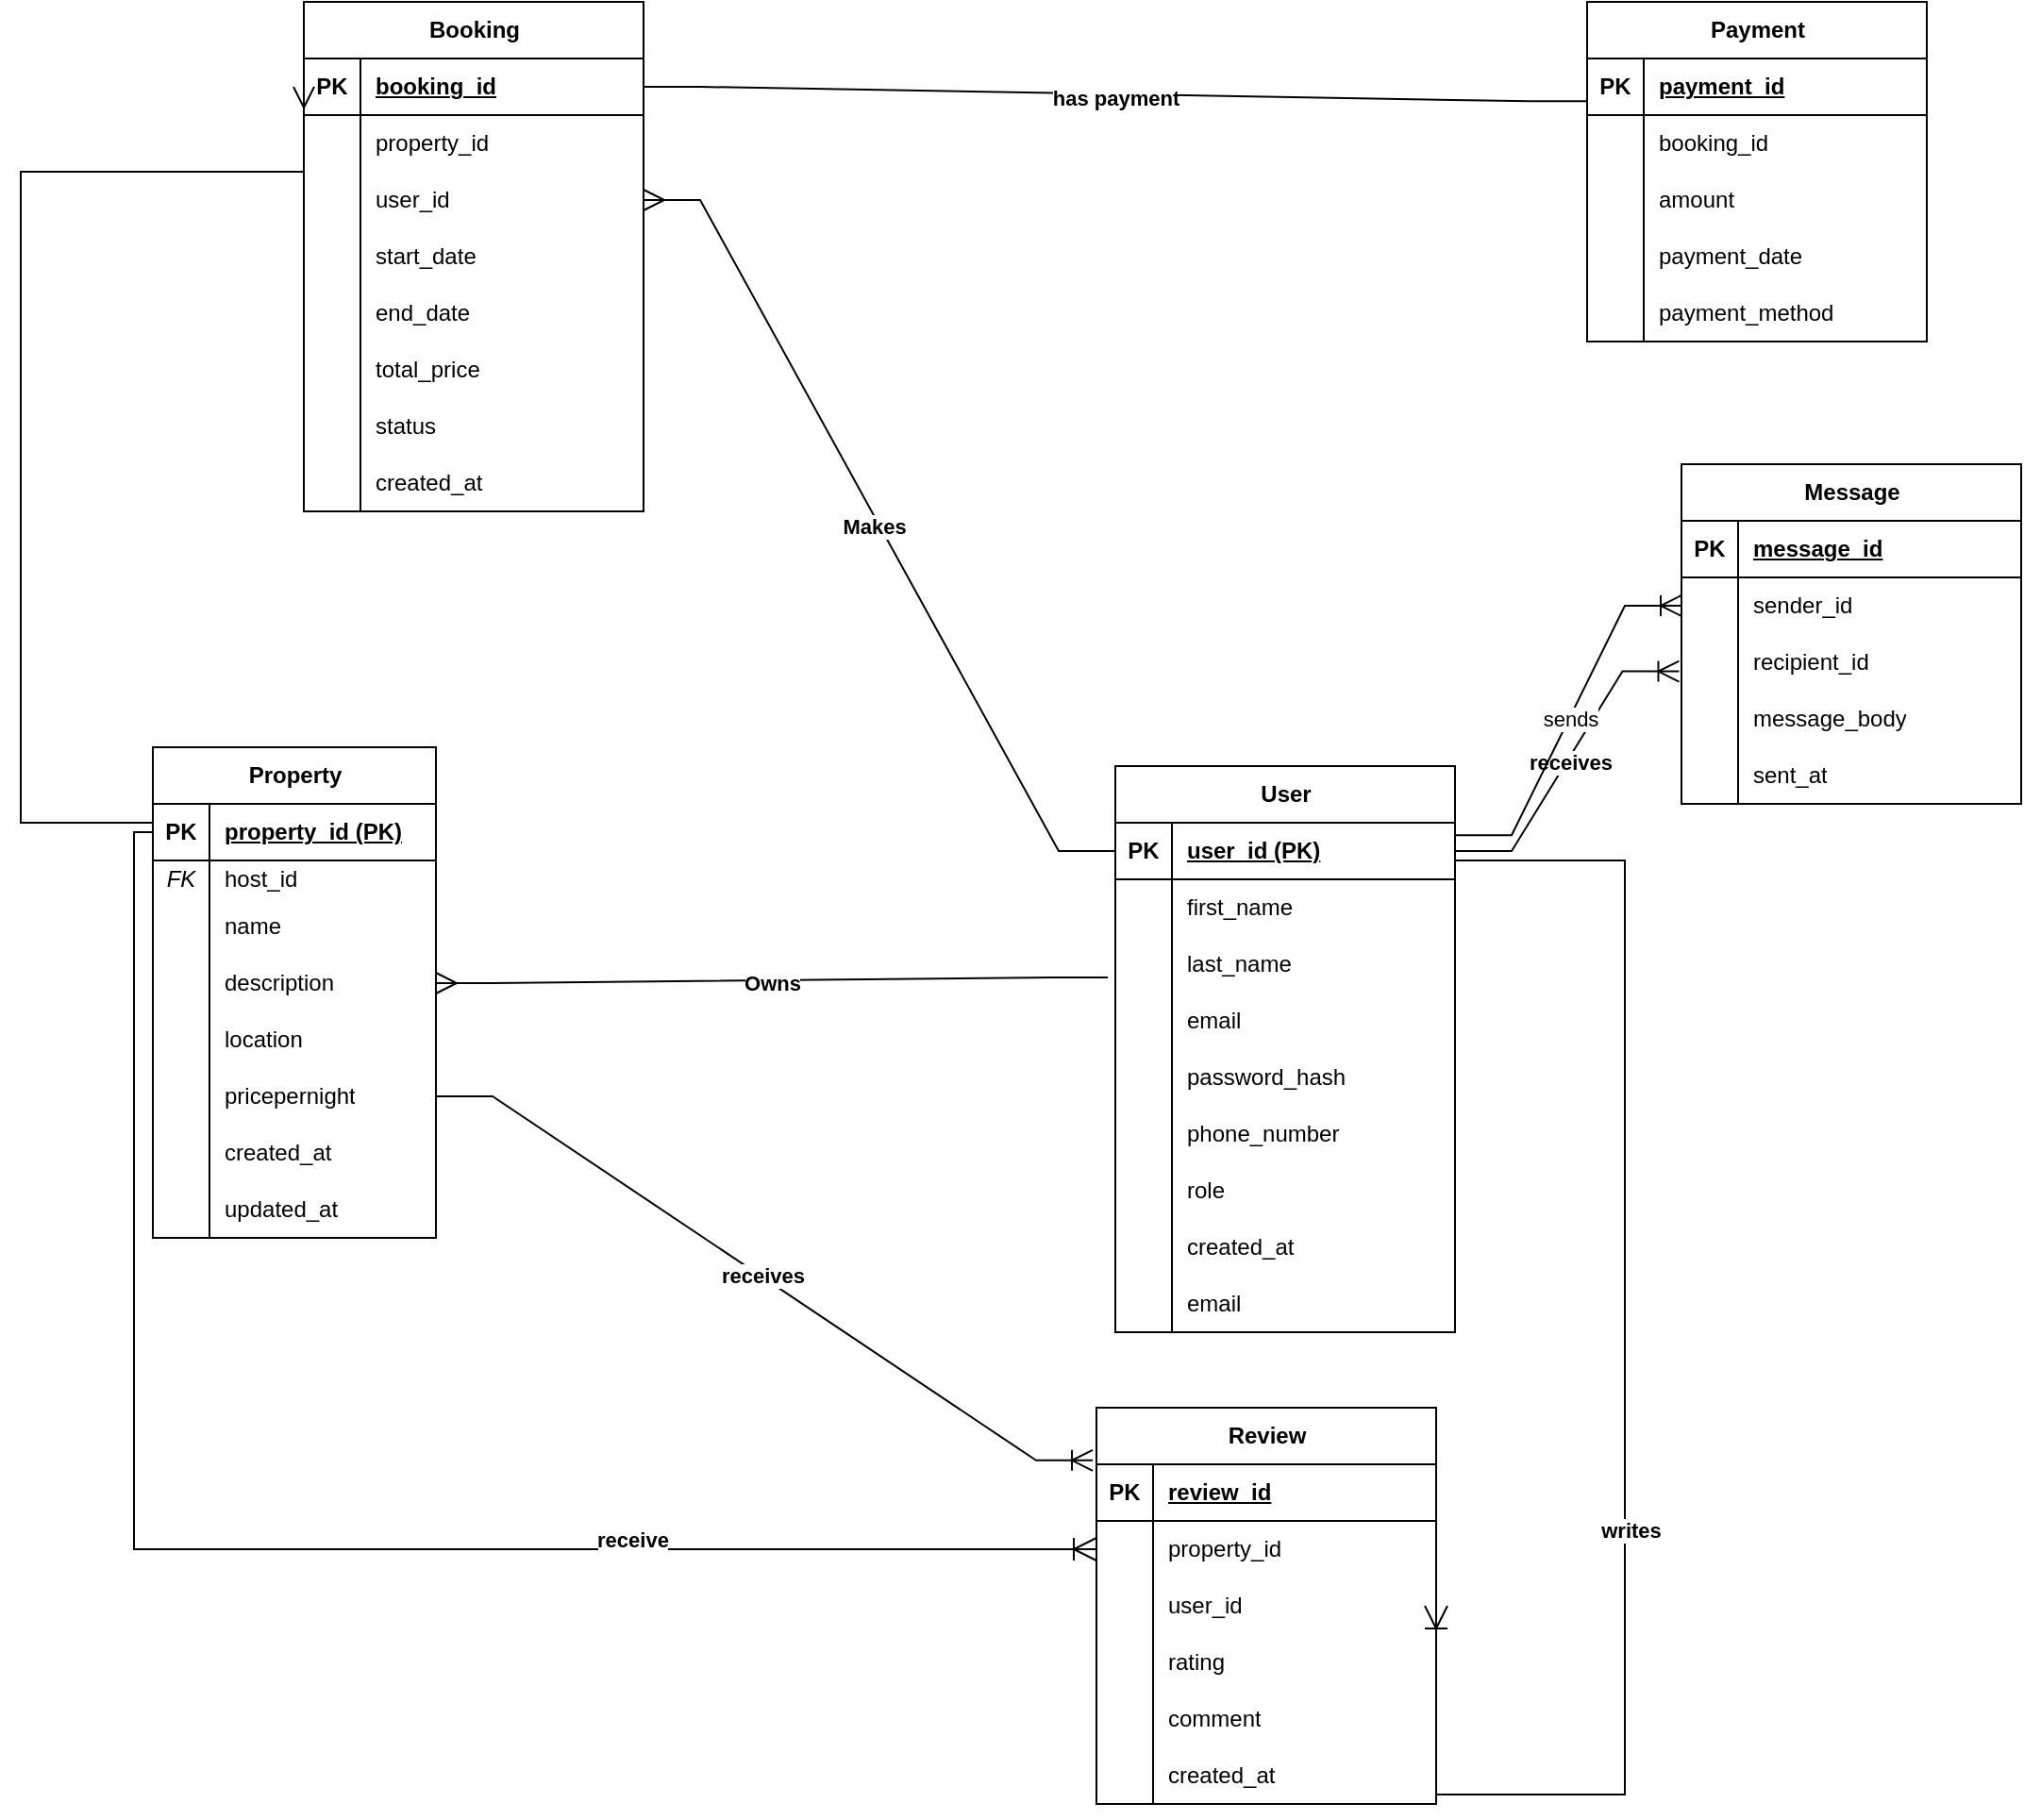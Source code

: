 <mxfile version="28.1.1">
  <diagram id="R2lEEEUBdFMjLlhIrx00" name="Page-1">
    <mxGraphModel dx="2557" dy="2007" grid="1" gridSize="10" guides="1" tooltips="1" connect="1" arrows="1" fold="1" page="1" pageScale="1" pageWidth="850" pageHeight="1100" math="0" shadow="0" extFonts="Permanent Marker^https://fonts.googleapis.com/css?family=Permanent+Marker">
      <root>
        <mxCell id="0" />
        <mxCell id="1" parent="0" />
        <mxCell id="x0rAGno1_pEPIv1EuUkk-1" value="User" style="shape=table;startSize=30;container=1;collapsible=1;childLayout=tableLayout;fixedRows=1;rowLines=0;fontStyle=1;align=center;resizeLast=1;html=1;" vertex="1" parent="1">
          <mxGeometry x="380" y="80" width="180" height="300" as="geometry" />
        </mxCell>
        <mxCell id="x0rAGno1_pEPIv1EuUkk-2" value="" style="shape=tableRow;horizontal=0;startSize=0;swimlaneHead=0;swimlaneBody=0;fillColor=none;collapsible=0;dropTarget=0;points=[[0,0.5],[1,0.5]];portConstraint=eastwest;top=0;left=0;right=0;bottom=1;" vertex="1" parent="x0rAGno1_pEPIv1EuUkk-1">
          <mxGeometry y="30" width="180" height="30" as="geometry" />
        </mxCell>
        <mxCell id="x0rAGno1_pEPIv1EuUkk-3" value="PK" style="shape=partialRectangle;connectable=0;fillColor=none;top=0;left=0;bottom=0;right=0;fontStyle=1;overflow=hidden;whiteSpace=wrap;html=1;" vertex="1" parent="x0rAGno1_pEPIv1EuUkk-2">
          <mxGeometry width="30" height="30" as="geometry">
            <mxRectangle width="30" height="30" as="alternateBounds" />
          </mxGeometry>
        </mxCell>
        <mxCell id="x0rAGno1_pEPIv1EuUkk-4" value="user_id (PK)" style="shape=partialRectangle;connectable=0;fillColor=none;top=0;left=0;bottom=0;right=0;align=left;spacingLeft=6;fontStyle=5;overflow=hidden;whiteSpace=wrap;html=1;" vertex="1" parent="x0rAGno1_pEPIv1EuUkk-2">
          <mxGeometry x="30" width="150" height="30" as="geometry">
            <mxRectangle width="150" height="30" as="alternateBounds" />
          </mxGeometry>
        </mxCell>
        <mxCell id="x0rAGno1_pEPIv1EuUkk-5" value="" style="shape=tableRow;horizontal=0;startSize=0;swimlaneHead=0;swimlaneBody=0;fillColor=none;collapsible=0;dropTarget=0;points=[[0,0.5],[1,0.5]];portConstraint=eastwest;top=0;left=0;right=0;bottom=0;" vertex="1" parent="x0rAGno1_pEPIv1EuUkk-1">
          <mxGeometry y="60" width="180" height="30" as="geometry" />
        </mxCell>
        <mxCell id="x0rAGno1_pEPIv1EuUkk-6" value="" style="shape=partialRectangle;connectable=0;fillColor=none;top=0;left=0;bottom=0;right=0;editable=1;overflow=hidden;whiteSpace=wrap;html=1;" vertex="1" parent="x0rAGno1_pEPIv1EuUkk-5">
          <mxGeometry width="30" height="30" as="geometry">
            <mxRectangle width="30" height="30" as="alternateBounds" />
          </mxGeometry>
        </mxCell>
        <mxCell id="x0rAGno1_pEPIv1EuUkk-7" value="first_name" style="shape=partialRectangle;connectable=0;fillColor=none;top=0;left=0;bottom=0;right=0;align=left;spacingLeft=6;overflow=hidden;whiteSpace=wrap;html=1;" vertex="1" parent="x0rAGno1_pEPIv1EuUkk-5">
          <mxGeometry x="30" width="150" height="30" as="geometry">
            <mxRectangle width="150" height="30" as="alternateBounds" />
          </mxGeometry>
        </mxCell>
        <mxCell id="x0rAGno1_pEPIv1EuUkk-8" value="" style="shape=tableRow;horizontal=0;startSize=0;swimlaneHead=0;swimlaneBody=0;fillColor=none;collapsible=0;dropTarget=0;points=[[0,0.5],[1,0.5]];portConstraint=eastwest;top=0;left=0;right=0;bottom=0;" vertex="1" parent="x0rAGno1_pEPIv1EuUkk-1">
          <mxGeometry y="90" width="180" height="30" as="geometry" />
        </mxCell>
        <mxCell id="x0rAGno1_pEPIv1EuUkk-9" value="" style="shape=partialRectangle;connectable=0;fillColor=none;top=0;left=0;bottom=0;right=0;editable=1;overflow=hidden;whiteSpace=wrap;html=1;" vertex="1" parent="x0rAGno1_pEPIv1EuUkk-8">
          <mxGeometry width="30" height="30" as="geometry">
            <mxRectangle width="30" height="30" as="alternateBounds" />
          </mxGeometry>
        </mxCell>
        <mxCell id="x0rAGno1_pEPIv1EuUkk-10" value="last_name" style="shape=partialRectangle;connectable=0;fillColor=none;top=0;left=0;bottom=0;right=0;align=left;spacingLeft=6;overflow=hidden;whiteSpace=wrap;html=1;" vertex="1" parent="x0rAGno1_pEPIv1EuUkk-8">
          <mxGeometry x="30" width="150" height="30" as="geometry">
            <mxRectangle width="150" height="30" as="alternateBounds" />
          </mxGeometry>
        </mxCell>
        <mxCell id="x0rAGno1_pEPIv1EuUkk-11" value="" style="shape=tableRow;horizontal=0;startSize=0;swimlaneHead=0;swimlaneBody=0;fillColor=none;collapsible=0;dropTarget=0;points=[[0,0.5],[1,0.5]];portConstraint=eastwest;top=0;left=0;right=0;bottom=0;" vertex="1" parent="x0rAGno1_pEPIv1EuUkk-1">
          <mxGeometry y="120" width="180" height="30" as="geometry" />
        </mxCell>
        <mxCell id="x0rAGno1_pEPIv1EuUkk-12" value="" style="shape=partialRectangle;connectable=0;fillColor=none;top=0;left=0;bottom=0;right=0;editable=1;overflow=hidden;whiteSpace=wrap;html=1;" vertex="1" parent="x0rAGno1_pEPIv1EuUkk-11">
          <mxGeometry width="30" height="30" as="geometry">
            <mxRectangle width="30" height="30" as="alternateBounds" />
          </mxGeometry>
        </mxCell>
        <mxCell id="x0rAGno1_pEPIv1EuUkk-13" value="email" style="shape=partialRectangle;connectable=0;fillColor=none;top=0;left=0;bottom=0;right=0;align=left;spacingLeft=6;overflow=hidden;whiteSpace=wrap;html=1;" vertex="1" parent="x0rAGno1_pEPIv1EuUkk-11">
          <mxGeometry x="30" width="150" height="30" as="geometry">
            <mxRectangle width="150" height="30" as="alternateBounds" />
          </mxGeometry>
        </mxCell>
        <mxCell id="x0rAGno1_pEPIv1EuUkk-14" value="" style="shape=tableRow;horizontal=0;startSize=0;swimlaneHead=0;swimlaneBody=0;fillColor=none;collapsible=0;dropTarget=0;points=[[0,0.5],[1,0.5]];portConstraint=eastwest;top=0;left=0;right=0;bottom=0;" vertex="1" parent="x0rAGno1_pEPIv1EuUkk-1">
          <mxGeometry y="150" width="180" height="30" as="geometry" />
        </mxCell>
        <mxCell id="x0rAGno1_pEPIv1EuUkk-15" value="" style="shape=partialRectangle;connectable=0;fillColor=none;top=0;left=0;bottom=0;right=0;editable=1;overflow=hidden;whiteSpace=wrap;html=1;" vertex="1" parent="x0rAGno1_pEPIv1EuUkk-14">
          <mxGeometry width="30" height="30" as="geometry">
            <mxRectangle width="30" height="30" as="alternateBounds" />
          </mxGeometry>
        </mxCell>
        <mxCell id="x0rAGno1_pEPIv1EuUkk-16" value="password_hash" style="shape=partialRectangle;connectable=0;fillColor=none;top=0;left=0;bottom=0;right=0;align=left;spacingLeft=6;overflow=hidden;whiteSpace=wrap;html=1;" vertex="1" parent="x0rAGno1_pEPIv1EuUkk-14">
          <mxGeometry x="30" width="150" height="30" as="geometry">
            <mxRectangle width="150" height="30" as="alternateBounds" />
          </mxGeometry>
        </mxCell>
        <mxCell id="x0rAGno1_pEPIv1EuUkk-17" value="" style="shape=tableRow;horizontal=0;startSize=0;swimlaneHead=0;swimlaneBody=0;fillColor=none;collapsible=0;dropTarget=0;points=[[0,0.5],[1,0.5]];portConstraint=eastwest;top=0;left=0;right=0;bottom=0;" vertex="1" parent="x0rAGno1_pEPIv1EuUkk-1">
          <mxGeometry y="180" width="180" height="30" as="geometry" />
        </mxCell>
        <mxCell id="x0rAGno1_pEPIv1EuUkk-18" value="" style="shape=partialRectangle;connectable=0;fillColor=none;top=0;left=0;bottom=0;right=0;editable=1;overflow=hidden;whiteSpace=wrap;html=1;" vertex="1" parent="x0rAGno1_pEPIv1EuUkk-17">
          <mxGeometry width="30" height="30" as="geometry">
            <mxRectangle width="30" height="30" as="alternateBounds" />
          </mxGeometry>
        </mxCell>
        <mxCell id="x0rAGno1_pEPIv1EuUkk-19" value="phone_number" style="shape=partialRectangle;connectable=0;fillColor=none;top=0;left=0;bottom=0;right=0;align=left;spacingLeft=6;overflow=hidden;whiteSpace=wrap;html=1;" vertex="1" parent="x0rAGno1_pEPIv1EuUkk-17">
          <mxGeometry x="30" width="150" height="30" as="geometry">
            <mxRectangle width="150" height="30" as="alternateBounds" />
          </mxGeometry>
        </mxCell>
        <mxCell id="x0rAGno1_pEPIv1EuUkk-20" value="" style="shape=tableRow;horizontal=0;startSize=0;swimlaneHead=0;swimlaneBody=0;fillColor=none;collapsible=0;dropTarget=0;points=[[0,0.5],[1,0.5]];portConstraint=eastwest;top=0;left=0;right=0;bottom=0;" vertex="1" parent="x0rAGno1_pEPIv1EuUkk-1">
          <mxGeometry y="210" width="180" height="30" as="geometry" />
        </mxCell>
        <mxCell id="x0rAGno1_pEPIv1EuUkk-21" value="" style="shape=partialRectangle;connectable=0;fillColor=none;top=0;left=0;bottom=0;right=0;editable=1;overflow=hidden;whiteSpace=wrap;html=1;" vertex="1" parent="x0rAGno1_pEPIv1EuUkk-20">
          <mxGeometry width="30" height="30" as="geometry">
            <mxRectangle width="30" height="30" as="alternateBounds" />
          </mxGeometry>
        </mxCell>
        <mxCell id="x0rAGno1_pEPIv1EuUkk-22" value="role" style="shape=partialRectangle;connectable=0;fillColor=none;top=0;left=0;bottom=0;right=0;align=left;spacingLeft=6;overflow=hidden;whiteSpace=wrap;html=1;" vertex="1" parent="x0rAGno1_pEPIv1EuUkk-20">
          <mxGeometry x="30" width="150" height="30" as="geometry">
            <mxRectangle width="150" height="30" as="alternateBounds" />
          </mxGeometry>
        </mxCell>
        <mxCell id="x0rAGno1_pEPIv1EuUkk-23" value="" style="shape=tableRow;horizontal=0;startSize=0;swimlaneHead=0;swimlaneBody=0;fillColor=none;collapsible=0;dropTarget=0;points=[[0,0.5],[1,0.5]];portConstraint=eastwest;top=0;left=0;right=0;bottom=0;" vertex="1" parent="x0rAGno1_pEPIv1EuUkk-1">
          <mxGeometry y="240" width="180" height="30" as="geometry" />
        </mxCell>
        <mxCell id="x0rAGno1_pEPIv1EuUkk-24" value="" style="shape=partialRectangle;connectable=0;fillColor=none;top=0;left=0;bottom=0;right=0;editable=1;overflow=hidden;whiteSpace=wrap;html=1;" vertex="1" parent="x0rAGno1_pEPIv1EuUkk-23">
          <mxGeometry width="30" height="30" as="geometry">
            <mxRectangle width="30" height="30" as="alternateBounds" />
          </mxGeometry>
        </mxCell>
        <mxCell id="x0rAGno1_pEPIv1EuUkk-25" value="created_at" style="shape=partialRectangle;connectable=0;fillColor=none;top=0;left=0;bottom=0;right=0;align=left;spacingLeft=6;overflow=hidden;whiteSpace=wrap;html=1;" vertex="1" parent="x0rAGno1_pEPIv1EuUkk-23">
          <mxGeometry x="30" width="150" height="30" as="geometry">
            <mxRectangle width="150" height="30" as="alternateBounds" />
          </mxGeometry>
        </mxCell>
        <mxCell id="x0rAGno1_pEPIv1EuUkk-26" value="" style="shape=tableRow;horizontal=0;startSize=0;swimlaneHead=0;swimlaneBody=0;fillColor=none;collapsible=0;dropTarget=0;points=[[0,0.5],[1,0.5]];portConstraint=eastwest;top=0;left=0;right=0;bottom=0;" vertex="1" parent="x0rAGno1_pEPIv1EuUkk-1">
          <mxGeometry y="270" width="180" height="30" as="geometry" />
        </mxCell>
        <mxCell id="x0rAGno1_pEPIv1EuUkk-27" value="" style="shape=partialRectangle;connectable=0;fillColor=none;top=0;left=0;bottom=0;right=0;editable=1;overflow=hidden;whiteSpace=wrap;html=1;" vertex="1" parent="x0rAGno1_pEPIv1EuUkk-26">
          <mxGeometry width="30" height="30" as="geometry">
            <mxRectangle width="30" height="30" as="alternateBounds" />
          </mxGeometry>
        </mxCell>
        <mxCell id="x0rAGno1_pEPIv1EuUkk-28" value="email" style="shape=partialRectangle;connectable=0;fillColor=none;top=0;left=0;bottom=0;right=0;align=left;spacingLeft=6;overflow=hidden;whiteSpace=wrap;html=1;" vertex="1" parent="x0rAGno1_pEPIv1EuUkk-26">
          <mxGeometry x="30" width="150" height="30" as="geometry">
            <mxRectangle width="150" height="30" as="alternateBounds" />
          </mxGeometry>
        </mxCell>
        <mxCell id="x0rAGno1_pEPIv1EuUkk-29" value="Property" style="shape=table;startSize=30;container=1;collapsible=1;childLayout=tableLayout;fixedRows=1;rowLines=0;fontStyle=1;align=center;resizeLast=1;html=1;" vertex="1" parent="1">
          <mxGeometry x="-130" y="70" width="150" height="260" as="geometry" />
        </mxCell>
        <mxCell id="x0rAGno1_pEPIv1EuUkk-30" value="" style="shape=tableRow;horizontal=0;startSize=0;swimlaneHead=0;swimlaneBody=0;fillColor=none;collapsible=0;dropTarget=0;points=[[0,0.5],[1,0.5]];portConstraint=eastwest;top=0;left=0;right=0;bottom=1;" vertex="1" parent="x0rAGno1_pEPIv1EuUkk-29">
          <mxGeometry y="30" width="150" height="30" as="geometry" />
        </mxCell>
        <mxCell id="x0rAGno1_pEPIv1EuUkk-31" value="PK" style="shape=partialRectangle;connectable=0;fillColor=none;top=0;left=0;bottom=0;right=0;fontStyle=1;overflow=hidden;whiteSpace=wrap;html=1;" vertex="1" parent="x0rAGno1_pEPIv1EuUkk-30">
          <mxGeometry width="30" height="30" as="geometry">
            <mxRectangle width="30" height="30" as="alternateBounds" />
          </mxGeometry>
        </mxCell>
        <mxCell id="x0rAGno1_pEPIv1EuUkk-32" value="property_id (PK)" style="shape=partialRectangle;connectable=0;fillColor=none;top=0;left=0;bottom=0;right=0;align=left;spacingLeft=6;fontStyle=5;overflow=hidden;whiteSpace=wrap;html=1;" vertex="1" parent="x0rAGno1_pEPIv1EuUkk-30">
          <mxGeometry x="30" width="120" height="30" as="geometry">
            <mxRectangle width="120" height="30" as="alternateBounds" />
          </mxGeometry>
        </mxCell>
        <mxCell id="x0rAGno1_pEPIv1EuUkk-33" value="" style="shape=tableRow;horizontal=0;startSize=0;swimlaneHead=0;swimlaneBody=0;fillColor=none;collapsible=0;dropTarget=0;points=[[0,0.5],[1,0.5]];portConstraint=eastwest;top=0;left=0;right=0;bottom=0;" vertex="1" parent="x0rAGno1_pEPIv1EuUkk-29">
          <mxGeometry y="60" width="150" height="20" as="geometry" />
        </mxCell>
        <mxCell id="x0rAGno1_pEPIv1EuUkk-34" value="&lt;i&gt;FK&lt;/i&gt;" style="shape=partialRectangle;connectable=0;fillColor=none;top=0;left=0;bottom=0;right=0;editable=1;overflow=hidden;whiteSpace=wrap;html=1;" vertex="1" parent="x0rAGno1_pEPIv1EuUkk-33">
          <mxGeometry width="30" height="20" as="geometry">
            <mxRectangle width="30" height="20" as="alternateBounds" />
          </mxGeometry>
        </mxCell>
        <mxCell id="x0rAGno1_pEPIv1EuUkk-35" value="host_id" style="shape=partialRectangle;connectable=0;fillColor=none;top=0;left=0;bottom=0;right=0;align=left;spacingLeft=6;overflow=hidden;whiteSpace=wrap;html=1;" vertex="1" parent="x0rAGno1_pEPIv1EuUkk-33">
          <mxGeometry x="30" width="120" height="20" as="geometry">
            <mxRectangle width="120" height="20" as="alternateBounds" />
          </mxGeometry>
        </mxCell>
        <mxCell id="x0rAGno1_pEPIv1EuUkk-36" value="" style="shape=tableRow;horizontal=0;startSize=0;swimlaneHead=0;swimlaneBody=0;fillColor=none;collapsible=0;dropTarget=0;points=[[0,0.5],[1,0.5]];portConstraint=eastwest;top=0;left=0;right=0;bottom=0;" vertex="1" parent="x0rAGno1_pEPIv1EuUkk-29">
          <mxGeometry y="80" width="150" height="30" as="geometry" />
        </mxCell>
        <mxCell id="x0rAGno1_pEPIv1EuUkk-37" value="" style="shape=partialRectangle;connectable=0;fillColor=none;top=0;left=0;bottom=0;right=0;editable=1;overflow=hidden;whiteSpace=wrap;html=1;" vertex="1" parent="x0rAGno1_pEPIv1EuUkk-36">
          <mxGeometry width="30" height="30" as="geometry">
            <mxRectangle width="30" height="30" as="alternateBounds" />
          </mxGeometry>
        </mxCell>
        <mxCell id="x0rAGno1_pEPIv1EuUkk-38" value="name" style="shape=partialRectangle;connectable=0;fillColor=none;top=0;left=0;bottom=0;right=0;align=left;spacingLeft=6;overflow=hidden;whiteSpace=wrap;html=1;" vertex="1" parent="x0rAGno1_pEPIv1EuUkk-36">
          <mxGeometry x="30" width="120" height="30" as="geometry">
            <mxRectangle width="120" height="30" as="alternateBounds" />
          </mxGeometry>
        </mxCell>
        <mxCell id="x0rAGno1_pEPIv1EuUkk-39" value="" style="shape=tableRow;horizontal=0;startSize=0;swimlaneHead=0;swimlaneBody=0;fillColor=none;collapsible=0;dropTarget=0;points=[[0,0.5],[1,0.5]];portConstraint=eastwest;top=0;left=0;right=0;bottom=0;" vertex="1" parent="x0rAGno1_pEPIv1EuUkk-29">
          <mxGeometry y="110" width="150" height="30" as="geometry" />
        </mxCell>
        <mxCell id="x0rAGno1_pEPIv1EuUkk-40" value="" style="shape=partialRectangle;connectable=0;fillColor=none;top=0;left=0;bottom=0;right=0;editable=1;overflow=hidden;whiteSpace=wrap;html=1;" vertex="1" parent="x0rAGno1_pEPIv1EuUkk-39">
          <mxGeometry width="30" height="30" as="geometry">
            <mxRectangle width="30" height="30" as="alternateBounds" />
          </mxGeometry>
        </mxCell>
        <mxCell id="x0rAGno1_pEPIv1EuUkk-41" value="description" style="shape=partialRectangle;connectable=0;fillColor=none;top=0;left=0;bottom=0;right=0;align=left;spacingLeft=6;overflow=hidden;whiteSpace=wrap;html=1;" vertex="1" parent="x0rAGno1_pEPIv1EuUkk-39">
          <mxGeometry x="30" width="120" height="30" as="geometry">
            <mxRectangle width="120" height="30" as="alternateBounds" />
          </mxGeometry>
        </mxCell>
        <mxCell id="x0rAGno1_pEPIv1EuUkk-42" value="" style="shape=tableRow;horizontal=0;startSize=0;swimlaneHead=0;swimlaneBody=0;fillColor=none;collapsible=0;dropTarget=0;points=[[0,0.5],[1,0.5]];portConstraint=eastwest;top=0;left=0;right=0;bottom=0;" vertex="1" parent="x0rAGno1_pEPIv1EuUkk-29">
          <mxGeometry y="140" width="150" height="30" as="geometry" />
        </mxCell>
        <mxCell id="x0rAGno1_pEPIv1EuUkk-43" value="" style="shape=partialRectangle;connectable=0;fillColor=none;top=0;left=0;bottom=0;right=0;editable=1;overflow=hidden;whiteSpace=wrap;html=1;" vertex="1" parent="x0rAGno1_pEPIv1EuUkk-42">
          <mxGeometry width="30" height="30" as="geometry">
            <mxRectangle width="30" height="30" as="alternateBounds" />
          </mxGeometry>
        </mxCell>
        <mxCell id="x0rAGno1_pEPIv1EuUkk-44" value="location" style="shape=partialRectangle;connectable=0;fillColor=none;top=0;left=0;bottom=0;right=0;align=left;spacingLeft=6;overflow=hidden;whiteSpace=wrap;html=1;" vertex="1" parent="x0rAGno1_pEPIv1EuUkk-42">
          <mxGeometry x="30" width="120" height="30" as="geometry">
            <mxRectangle width="120" height="30" as="alternateBounds" />
          </mxGeometry>
        </mxCell>
        <mxCell id="x0rAGno1_pEPIv1EuUkk-45" value="" style="shape=tableRow;horizontal=0;startSize=0;swimlaneHead=0;swimlaneBody=0;fillColor=none;collapsible=0;dropTarget=0;points=[[0,0.5],[1,0.5]];portConstraint=eastwest;top=0;left=0;right=0;bottom=0;" vertex="1" parent="x0rAGno1_pEPIv1EuUkk-29">
          <mxGeometry y="170" width="150" height="30" as="geometry" />
        </mxCell>
        <mxCell id="x0rAGno1_pEPIv1EuUkk-46" value="" style="shape=partialRectangle;connectable=0;fillColor=none;top=0;left=0;bottom=0;right=0;editable=1;overflow=hidden;whiteSpace=wrap;html=1;" vertex="1" parent="x0rAGno1_pEPIv1EuUkk-45">
          <mxGeometry width="30" height="30" as="geometry">
            <mxRectangle width="30" height="30" as="alternateBounds" />
          </mxGeometry>
        </mxCell>
        <mxCell id="x0rAGno1_pEPIv1EuUkk-47" value="pricepernight" style="shape=partialRectangle;connectable=0;fillColor=none;top=0;left=0;bottom=0;right=0;align=left;spacingLeft=6;overflow=hidden;whiteSpace=wrap;html=1;" vertex="1" parent="x0rAGno1_pEPIv1EuUkk-45">
          <mxGeometry x="30" width="120" height="30" as="geometry">
            <mxRectangle width="120" height="30" as="alternateBounds" />
          </mxGeometry>
        </mxCell>
        <mxCell id="x0rAGno1_pEPIv1EuUkk-48" value="" style="shape=tableRow;horizontal=0;startSize=0;swimlaneHead=0;swimlaneBody=0;fillColor=none;collapsible=0;dropTarget=0;points=[[0,0.5],[1,0.5]];portConstraint=eastwest;top=0;left=0;right=0;bottom=0;" vertex="1" parent="x0rAGno1_pEPIv1EuUkk-29">
          <mxGeometry y="200" width="150" height="30" as="geometry" />
        </mxCell>
        <mxCell id="x0rAGno1_pEPIv1EuUkk-49" value="" style="shape=partialRectangle;connectable=0;fillColor=none;top=0;left=0;bottom=0;right=0;editable=1;overflow=hidden;whiteSpace=wrap;html=1;" vertex="1" parent="x0rAGno1_pEPIv1EuUkk-48">
          <mxGeometry width="30" height="30" as="geometry">
            <mxRectangle width="30" height="30" as="alternateBounds" />
          </mxGeometry>
        </mxCell>
        <mxCell id="x0rAGno1_pEPIv1EuUkk-50" value="created_at" style="shape=partialRectangle;connectable=0;fillColor=none;top=0;left=0;bottom=0;right=0;align=left;spacingLeft=6;overflow=hidden;whiteSpace=wrap;html=1;" vertex="1" parent="x0rAGno1_pEPIv1EuUkk-48">
          <mxGeometry x="30" width="120" height="30" as="geometry">
            <mxRectangle width="120" height="30" as="alternateBounds" />
          </mxGeometry>
        </mxCell>
        <mxCell id="x0rAGno1_pEPIv1EuUkk-51" value="" style="shape=tableRow;horizontal=0;startSize=0;swimlaneHead=0;swimlaneBody=0;fillColor=none;collapsible=0;dropTarget=0;points=[[0,0.5],[1,0.5]];portConstraint=eastwest;top=0;left=0;right=0;bottom=0;" vertex="1" parent="x0rAGno1_pEPIv1EuUkk-29">
          <mxGeometry y="230" width="150" height="30" as="geometry" />
        </mxCell>
        <mxCell id="x0rAGno1_pEPIv1EuUkk-52" value="" style="shape=partialRectangle;connectable=0;fillColor=none;top=0;left=0;bottom=0;right=0;editable=1;overflow=hidden;whiteSpace=wrap;html=1;" vertex="1" parent="x0rAGno1_pEPIv1EuUkk-51">
          <mxGeometry width="30" height="30" as="geometry">
            <mxRectangle width="30" height="30" as="alternateBounds" />
          </mxGeometry>
        </mxCell>
        <mxCell id="x0rAGno1_pEPIv1EuUkk-53" value="updated_at" style="shape=partialRectangle;connectable=0;fillColor=none;top=0;left=0;bottom=0;right=0;align=left;spacingLeft=6;overflow=hidden;whiteSpace=wrap;html=1;" vertex="1" parent="x0rAGno1_pEPIv1EuUkk-51">
          <mxGeometry x="30" width="120" height="30" as="geometry">
            <mxRectangle width="120" height="30" as="alternateBounds" />
          </mxGeometry>
        </mxCell>
        <mxCell id="x0rAGno1_pEPIv1EuUkk-57" value="Booking" style="shape=table;startSize=30;container=1;collapsible=1;childLayout=tableLayout;fixedRows=1;rowLines=0;fontStyle=1;align=center;resizeLast=1;html=1;" vertex="1" parent="1">
          <mxGeometry x="-50" y="-325" width="180" height="270" as="geometry" />
        </mxCell>
        <mxCell id="x0rAGno1_pEPIv1EuUkk-58" value="" style="shape=tableRow;horizontal=0;startSize=0;swimlaneHead=0;swimlaneBody=0;fillColor=none;collapsible=0;dropTarget=0;points=[[0,0.5],[1,0.5]];portConstraint=eastwest;top=0;left=0;right=0;bottom=1;" vertex="1" parent="x0rAGno1_pEPIv1EuUkk-57">
          <mxGeometry y="30" width="180" height="30" as="geometry" />
        </mxCell>
        <mxCell id="x0rAGno1_pEPIv1EuUkk-59" value="PK" style="shape=partialRectangle;connectable=0;fillColor=none;top=0;left=0;bottom=0;right=0;fontStyle=1;overflow=hidden;whiteSpace=wrap;html=1;" vertex="1" parent="x0rAGno1_pEPIv1EuUkk-58">
          <mxGeometry width="30" height="30" as="geometry">
            <mxRectangle width="30" height="30" as="alternateBounds" />
          </mxGeometry>
        </mxCell>
        <mxCell id="x0rAGno1_pEPIv1EuUkk-60" value="booking_id" style="shape=partialRectangle;connectable=0;fillColor=none;top=0;left=0;bottom=0;right=0;align=left;spacingLeft=6;fontStyle=5;overflow=hidden;whiteSpace=wrap;html=1;" vertex="1" parent="x0rAGno1_pEPIv1EuUkk-58">
          <mxGeometry x="30" width="150" height="30" as="geometry">
            <mxRectangle width="150" height="30" as="alternateBounds" />
          </mxGeometry>
        </mxCell>
        <mxCell id="x0rAGno1_pEPIv1EuUkk-61" value="" style="shape=tableRow;horizontal=0;startSize=0;swimlaneHead=0;swimlaneBody=0;fillColor=none;collapsible=0;dropTarget=0;points=[[0,0.5],[1,0.5]];portConstraint=eastwest;top=0;left=0;right=0;bottom=0;" vertex="1" parent="x0rAGno1_pEPIv1EuUkk-57">
          <mxGeometry y="60" width="180" height="30" as="geometry" />
        </mxCell>
        <mxCell id="x0rAGno1_pEPIv1EuUkk-62" value="" style="shape=partialRectangle;connectable=0;fillColor=none;top=0;left=0;bottom=0;right=0;editable=1;overflow=hidden;whiteSpace=wrap;html=1;" vertex="1" parent="x0rAGno1_pEPIv1EuUkk-61">
          <mxGeometry width="30" height="30" as="geometry">
            <mxRectangle width="30" height="30" as="alternateBounds" />
          </mxGeometry>
        </mxCell>
        <mxCell id="x0rAGno1_pEPIv1EuUkk-63" value="property_id" style="shape=partialRectangle;connectable=0;fillColor=none;top=0;left=0;bottom=0;right=0;align=left;spacingLeft=6;overflow=hidden;whiteSpace=wrap;html=1;" vertex="1" parent="x0rAGno1_pEPIv1EuUkk-61">
          <mxGeometry x="30" width="150" height="30" as="geometry">
            <mxRectangle width="150" height="30" as="alternateBounds" />
          </mxGeometry>
        </mxCell>
        <mxCell id="x0rAGno1_pEPIv1EuUkk-64" value="" style="shape=tableRow;horizontal=0;startSize=0;swimlaneHead=0;swimlaneBody=0;fillColor=none;collapsible=0;dropTarget=0;points=[[0,0.5],[1,0.5]];portConstraint=eastwest;top=0;left=0;right=0;bottom=0;" vertex="1" parent="x0rAGno1_pEPIv1EuUkk-57">
          <mxGeometry y="90" width="180" height="30" as="geometry" />
        </mxCell>
        <mxCell id="x0rAGno1_pEPIv1EuUkk-65" value="" style="shape=partialRectangle;connectable=0;fillColor=none;top=0;left=0;bottom=0;right=0;editable=1;overflow=hidden;whiteSpace=wrap;html=1;" vertex="1" parent="x0rAGno1_pEPIv1EuUkk-64">
          <mxGeometry width="30" height="30" as="geometry">
            <mxRectangle width="30" height="30" as="alternateBounds" />
          </mxGeometry>
        </mxCell>
        <mxCell id="x0rAGno1_pEPIv1EuUkk-66" value="user_id" style="shape=partialRectangle;connectable=0;fillColor=none;top=0;left=0;bottom=0;right=0;align=left;spacingLeft=6;overflow=hidden;whiteSpace=wrap;html=1;" vertex="1" parent="x0rAGno1_pEPIv1EuUkk-64">
          <mxGeometry x="30" width="150" height="30" as="geometry">
            <mxRectangle width="150" height="30" as="alternateBounds" />
          </mxGeometry>
        </mxCell>
        <mxCell id="x0rAGno1_pEPIv1EuUkk-67" value="" style="shape=tableRow;horizontal=0;startSize=0;swimlaneHead=0;swimlaneBody=0;fillColor=none;collapsible=0;dropTarget=0;points=[[0,0.5],[1,0.5]];portConstraint=eastwest;top=0;left=0;right=0;bottom=0;" vertex="1" parent="x0rAGno1_pEPIv1EuUkk-57">
          <mxGeometry y="120" width="180" height="30" as="geometry" />
        </mxCell>
        <mxCell id="x0rAGno1_pEPIv1EuUkk-68" value="" style="shape=partialRectangle;connectable=0;fillColor=none;top=0;left=0;bottom=0;right=0;editable=1;overflow=hidden;whiteSpace=wrap;html=1;" vertex="1" parent="x0rAGno1_pEPIv1EuUkk-67">
          <mxGeometry width="30" height="30" as="geometry">
            <mxRectangle width="30" height="30" as="alternateBounds" />
          </mxGeometry>
        </mxCell>
        <mxCell id="x0rAGno1_pEPIv1EuUkk-69" value="start_date" style="shape=partialRectangle;connectable=0;fillColor=none;top=0;left=0;bottom=0;right=0;align=left;spacingLeft=6;overflow=hidden;whiteSpace=wrap;html=1;" vertex="1" parent="x0rAGno1_pEPIv1EuUkk-67">
          <mxGeometry x="30" width="150" height="30" as="geometry">
            <mxRectangle width="150" height="30" as="alternateBounds" />
          </mxGeometry>
        </mxCell>
        <mxCell id="x0rAGno1_pEPIv1EuUkk-70" value="" style="shape=tableRow;horizontal=0;startSize=0;swimlaneHead=0;swimlaneBody=0;fillColor=none;collapsible=0;dropTarget=0;points=[[0,0.5],[1,0.5]];portConstraint=eastwest;top=0;left=0;right=0;bottom=0;" vertex="1" parent="x0rAGno1_pEPIv1EuUkk-57">
          <mxGeometry y="150" width="180" height="30" as="geometry" />
        </mxCell>
        <mxCell id="x0rAGno1_pEPIv1EuUkk-71" value="" style="shape=partialRectangle;connectable=0;fillColor=none;top=0;left=0;bottom=0;right=0;editable=1;overflow=hidden;whiteSpace=wrap;html=1;" vertex="1" parent="x0rAGno1_pEPIv1EuUkk-70">
          <mxGeometry width="30" height="30" as="geometry">
            <mxRectangle width="30" height="30" as="alternateBounds" />
          </mxGeometry>
        </mxCell>
        <mxCell id="x0rAGno1_pEPIv1EuUkk-72" value="end_date" style="shape=partialRectangle;connectable=0;fillColor=none;top=0;left=0;bottom=0;right=0;align=left;spacingLeft=6;overflow=hidden;whiteSpace=wrap;html=1;" vertex="1" parent="x0rAGno1_pEPIv1EuUkk-70">
          <mxGeometry x="30" width="150" height="30" as="geometry">
            <mxRectangle width="150" height="30" as="alternateBounds" />
          </mxGeometry>
        </mxCell>
        <mxCell id="x0rAGno1_pEPIv1EuUkk-73" value="" style="shape=tableRow;horizontal=0;startSize=0;swimlaneHead=0;swimlaneBody=0;fillColor=none;collapsible=0;dropTarget=0;points=[[0,0.5],[1,0.5]];portConstraint=eastwest;top=0;left=0;right=0;bottom=0;" vertex="1" parent="x0rAGno1_pEPIv1EuUkk-57">
          <mxGeometry y="180" width="180" height="30" as="geometry" />
        </mxCell>
        <mxCell id="x0rAGno1_pEPIv1EuUkk-74" value="" style="shape=partialRectangle;connectable=0;fillColor=none;top=0;left=0;bottom=0;right=0;editable=1;overflow=hidden;whiteSpace=wrap;html=1;" vertex="1" parent="x0rAGno1_pEPIv1EuUkk-73">
          <mxGeometry width="30" height="30" as="geometry">
            <mxRectangle width="30" height="30" as="alternateBounds" />
          </mxGeometry>
        </mxCell>
        <mxCell id="x0rAGno1_pEPIv1EuUkk-75" value="total_price" style="shape=partialRectangle;connectable=0;fillColor=none;top=0;left=0;bottom=0;right=0;align=left;spacingLeft=6;overflow=hidden;whiteSpace=wrap;html=1;" vertex="1" parent="x0rAGno1_pEPIv1EuUkk-73">
          <mxGeometry x="30" width="150" height="30" as="geometry">
            <mxRectangle width="150" height="30" as="alternateBounds" />
          </mxGeometry>
        </mxCell>
        <mxCell id="x0rAGno1_pEPIv1EuUkk-76" value="" style="shape=tableRow;horizontal=0;startSize=0;swimlaneHead=0;swimlaneBody=0;fillColor=none;collapsible=0;dropTarget=0;points=[[0,0.5],[1,0.5]];portConstraint=eastwest;top=0;left=0;right=0;bottom=0;" vertex="1" parent="x0rAGno1_pEPIv1EuUkk-57">
          <mxGeometry y="210" width="180" height="30" as="geometry" />
        </mxCell>
        <mxCell id="x0rAGno1_pEPIv1EuUkk-77" value="" style="shape=partialRectangle;connectable=0;fillColor=none;top=0;left=0;bottom=0;right=0;editable=1;overflow=hidden;whiteSpace=wrap;html=1;" vertex="1" parent="x0rAGno1_pEPIv1EuUkk-76">
          <mxGeometry width="30" height="30" as="geometry">
            <mxRectangle width="30" height="30" as="alternateBounds" />
          </mxGeometry>
        </mxCell>
        <mxCell id="x0rAGno1_pEPIv1EuUkk-78" value="status" style="shape=partialRectangle;connectable=0;fillColor=none;top=0;left=0;bottom=0;right=0;align=left;spacingLeft=6;overflow=hidden;whiteSpace=wrap;html=1;" vertex="1" parent="x0rAGno1_pEPIv1EuUkk-76">
          <mxGeometry x="30" width="150" height="30" as="geometry">
            <mxRectangle width="150" height="30" as="alternateBounds" />
          </mxGeometry>
        </mxCell>
        <mxCell id="x0rAGno1_pEPIv1EuUkk-79" value="" style="shape=tableRow;horizontal=0;startSize=0;swimlaneHead=0;swimlaneBody=0;fillColor=none;collapsible=0;dropTarget=0;points=[[0,0.5],[1,0.5]];portConstraint=eastwest;top=0;left=0;right=0;bottom=0;" vertex="1" parent="x0rAGno1_pEPIv1EuUkk-57">
          <mxGeometry y="240" width="180" height="30" as="geometry" />
        </mxCell>
        <mxCell id="x0rAGno1_pEPIv1EuUkk-80" value="" style="shape=partialRectangle;connectable=0;fillColor=none;top=0;left=0;bottom=0;right=0;editable=1;overflow=hidden;whiteSpace=wrap;html=1;" vertex="1" parent="x0rAGno1_pEPIv1EuUkk-79">
          <mxGeometry width="30" height="30" as="geometry">
            <mxRectangle width="30" height="30" as="alternateBounds" />
          </mxGeometry>
        </mxCell>
        <mxCell id="x0rAGno1_pEPIv1EuUkk-81" value="created_at" style="shape=partialRectangle;connectable=0;fillColor=none;top=0;left=0;bottom=0;right=0;align=left;spacingLeft=6;overflow=hidden;whiteSpace=wrap;html=1;" vertex="1" parent="x0rAGno1_pEPIv1EuUkk-79">
          <mxGeometry x="30" width="150" height="30" as="geometry">
            <mxRectangle width="150" height="30" as="alternateBounds" />
          </mxGeometry>
        </mxCell>
        <mxCell id="x0rAGno1_pEPIv1EuUkk-85" value="Payment" style="shape=table;startSize=30;container=1;collapsible=1;childLayout=tableLayout;fixedRows=1;rowLines=0;fontStyle=1;align=center;resizeLast=1;html=1;" vertex="1" parent="1">
          <mxGeometry x="630" y="-325" width="180" height="180" as="geometry" />
        </mxCell>
        <mxCell id="x0rAGno1_pEPIv1EuUkk-86" value="" style="shape=tableRow;horizontal=0;startSize=0;swimlaneHead=0;swimlaneBody=0;fillColor=none;collapsible=0;dropTarget=0;points=[[0,0.5],[1,0.5]];portConstraint=eastwest;top=0;left=0;right=0;bottom=1;" vertex="1" parent="x0rAGno1_pEPIv1EuUkk-85">
          <mxGeometry y="30" width="180" height="30" as="geometry" />
        </mxCell>
        <mxCell id="x0rAGno1_pEPIv1EuUkk-87" value="PK" style="shape=partialRectangle;connectable=0;fillColor=none;top=0;left=0;bottom=0;right=0;fontStyle=1;overflow=hidden;whiteSpace=wrap;html=1;" vertex="1" parent="x0rAGno1_pEPIv1EuUkk-86">
          <mxGeometry width="30" height="30" as="geometry">
            <mxRectangle width="30" height="30" as="alternateBounds" />
          </mxGeometry>
        </mxCell>
        <mxCell id="x0rAGno1_pEPIv1EuUkk-88" value="payment_id" style="shape=partialRectangle;connectable=0;fillColor=none;top=0;left=0;bottom=0;right=0;align=left;spacingLeft=6;fontStyle=5;overflow=hidden;whiteSpace=wrap;html=1;" vertex="1" parent="x0rAGno1_pEPIv1EuUkk-86">
          <mxGeometry x="30" width="150" height="30" as="geometry">
            <mxRectangle width="150" height="30" as="alternateBounds" />
          </mxGeometry>
        </mxCell>
        <mxCell id="x0rAGno1_pEPIv1EuUkk-89" value="" style="shape=tableRow;horizontal=0;startSize=0;swimlaneHead=0;swimlaneBody=0;fillColor=none;collapsible=0;dropTarget=0;points=[[0,0.5],[1,0.5]];portConstraint=eastwest;top=0;left=0;right=0;bottom=0;" vertex="1" parent="x0rAGno1_pEPIv1EuUkk-85">
          <mxGeometry y="60" width="180" height="30" as="geometry" />
        </mxCell>
        <mxCell id="x0rAGno1_pEPIv1EuUkk-90" value="" style="shape=partialRectangle;connectable=0;fillColor=none;top=0;left=0;bottom=0;right=0;editable=1;overflow=hidden;whiteSpace=wrap;html=1;" vertex="1" parent="x0rAGno1_pEPIv1EuUkk-89">
          <mxGeometry width="30" height="30" as="geometry">
            <mxRectangle width="30" height="30" as="alternateBounds" />
          </mxGeometry>
        </mxCell>
        <mxCell id="x0rAGno1_pEPIv1EuUkk-91" value="booking_id" style="shape=partialRectangle;connectable=0;fillColor=none;top=0;left=0;bottom=0;right=0;align=left;spacingLeft=6;overflow=hidden;whiteSpace=wrap;html=1;" vertex="1" parent="x0rAGno1_pEPIv1EuUkk-89">
          <mxGeometry x="30" width="150" height="30" as="geometry">
            <mxRectangle width="150" height="30" as="alternateBounds" />
          </mxGeometry>
        </mxCell>
        <mxCell id="x0rAGno1_pEPIv1EuUkk-92" value="" style="shape=tableRow;horizontal=0;startSize=0;swimlaneHead=0;swimlaneBody=0;fillColor=none;collapsible=0;dropTarget=0;points=[[0,0.5],[1,0.5]];portConstraint=eastwest;top=0;left=0;right=0;bottom=0;" vertex="1" parent="x0rAGno1_pEPIv1EuUkk-85">
          <mxGeometry y="90" width="180" height="30" as="geometry" />
        </mxCell>
        <mxCell id="x0rAGno1_pEPIv1EuUkk-93" value="" style="shape=partialRectangle;connectable=0;fillColor=none;top=0;left=0;bottom=0;right=0;editable=1;overflow=hidden;whiteSpace=wrap;html=1;" vertex="1" parent="x0rAGno1_pEPIv1EuUkk-92">
          <mxGeometry width="30" height="30" as="geometry">
            <mxRectangle width="30" height="30" as="alternateBounds" />
          </mxGeometry>
        </mxCell>
        <mxCell id="x0rAGno1_pEPIv1EuUkk-94" value="amount" style="shape=partialRectangle;connectable=0;fillColor=none;top=0;left=0;bottom=0;right=0;align=left;spacingLeft=6;overflow=hidden;whiteSpace=wrap;html=1;" vertex="1" parent="x0rAGno1_pEPIv1EuUkk-92">
          <mxGeometry x="30" width="150" height="30" as="geometry">
            <mxRectangle width="150" height="30" as="alternateBounds" />
          </mxGeometry>
        </mxCell>
        <mxCell id="x0rAGno1_pEPIv1EuUkk-95" value="" style="shape=tableRow;horizontal=0;startSize=0;swimlaneHead=0;swimlaneBody=0;fillColor=none;collapsible=0;dropTarget=0;points=[[0,0.5],[1,0.5]];portConstraint=eastwest;top=0;left=0;right=0;bottom=0;" vertex="1" parent="x0rAGno1_pEPIv1EuUkk-85">
          <mxGeometry y="120" width="180" height="30" as="geometry" />
        </mxCell>
        <mxCell id="x0rAGno1_pEPIv1EuUkk-96" value="" style="shape=partialRectangle;connectable=0;fillColor=none;top=0;left=0;bottom=0;right=0;editable=1;overflow=hidden;whiteSpace=wrap;html=1;" vertex="1" parent="x0rAGno1_pEPIv1EuUkk-95">
          <mxGeometry width="30" height="30" as="geometry">
            <mxRectangle width="30" height="30" as="alternateBounds" />
          </mxGeometry>
        </mxCell>
        <mxCell id="x0rAGno1_pEPIv1EuUkk-97" value="payment_date" style="shape=partialRectangle;connectable=0;fillColor=none;top=0;left=0;bottom=0;right=0;align=left;spacingLeft=6;overflow=hidden;whiteSpace=wrap;html=1;" vertex="1" parent="x0rAGno1_pEPIv1EuUkk-95">
          <mxGeometry x="30" width="150" height="30" as="geometry">
            <mxRectangle width="150" height="30" as="alternateBounds" />
          </mxGeometry>
        </mxCell>
        <mxCell id="x0rAGno1_pEPIv1EuUkk-98" value="" style="shape=tableRow;horizontal=0;startSize=0;swimlaneHead=0;swimlaneBody=0;fillColor=none;collapsible=0;dropTarget=0;points=[[0,0.5],[1,0.5]];portConstraint=eastwest;top=0;left=0;right=0;bottom=0;" vertex="1" parent="x0rAGno1_pEPIv1EuUkk-85">
          <mxGeometry y="150" width="180" height="30" as="geometry" />
        </mxCell>
        <mxCell id="x0rAGno1_pEPIv1EuUkk-99" value="" style="shape=partialRectangle;connectable=0;fillColor=none;top=0;left=0;bottom=0;right=0;editable=1;overflow=hidden;whiteSpace=wrap;html=1;" vertex="1" parent="x0rAGno1_pEPIv1EuUkk-98">
          <mxGeometry width="30" height="30" as="geometry">
            <mxRectangle width="30" height="30" as="alternateBounds" />
          </mxGeometry>
        </mxCell>
        <mxCell id="x0rAGno1_pEPIv1EuUkk-100" value="payment_method" style="shape=partialRectangle;connectable=0;fillColor=none;top=0;left=0;bottom=0;right=0;align=left;spacingLeft=6;overflow=hidden;whiteSpace=wrap;html=1;" vertex="1" parent="x0rAGno1_pEPIv1EuUkk-98">
          <mxGeometry x="30" width="150" height="30" as="geometry">
            <mxRectangle width="150" height="30" as="alternateBounds" />
          </mxGeometry>
        </mxCell>
        <mxCell id="x0rAGno1_pEPIv1EuUkk-113" value="Review" style="shape=table;startSize=30;container=1;collapsible=1;childLayout=tableLayout;fixedRows=1;rowLines=0;fontStyle=1;align=center;resizeLast=1;html=1;" vertex="1" parent="1">
          <mxGeometry x="370" y="420" width="180" height="210" as="geometry" />
        </mxCell>
        <mxCell id="x0rAGno1_pEPIv1EuUkk-114" value="" style="shape=tableRow;horizontal=0;startSize=0;swimlaneHead=0;swimlaneBody=0;fillColor=none;collapsible=0;dropTarget=0;points=[[0,0.5],[1,0.5]];portConstraint=eastwest;top=0;left=0;right=0;bottom=1;" vertex="1" parent="x0rAGno1_pEPIv1EuUkk-113">
          <mxGeometry y="30" width="180" height="30" as="geometry" />
        </mxCell>
        <mxCell id="x0rAGno1_pEPIv1EuUkk-115" value="PK" style="shape=partialRectangle;connectable=0;fillColor=none;top=0;left=0;bottom=0;right=0;fontStyle=1;overflow=hidden;whiteSpace=wrap;html=1;" vertex="1" parent="x0rAGno1_pEPIv1EuUkk-114">
          <mxGeometry width="30" height="30" as="geometry">
            <mxRectangle width="30" height="30" as="alternateBounds" />
          </mxGeometry>
        </mxCell>
        <mxCell id="x0rAGno1_pEPIv1EuUkk-116" value="review_id" style="shape=partialRectangle;connectable=0;fillColor=none;top=0;left=0;bottom=0;right=0;align=left;spacingLeft=6;fontStyle=5;overflow=hidden;whiteSpace=wrap;html=1;" vertex="1" parent="x0rAGno1_pEPIv1EuUkk-114">
          <mxGeometry x="30" width="150" height="30" as="geometry">
            <mxRectangle width="150" height="30" as="alternateBounds" />
          </mxGeometry>
        </mxCell>
        <mxCell id="x0rAGno1_pEPIv1EuUkk-117" value="" style="shape=tableRow;horizontal=0;startSize=0;swimlaneHead=0;swimlaneBody=0;fillColor=none;collapsible=0;dropTarget=0;points=[[0,0.5],[1,0.5]];portConstraint=eastwest;top=0;left=0;right=0;bottom=0;" vertex="1" parent="x0rAGno1_pEPIv1EuUkk-113">
          <mxGeometry y="60" width="180" height="30" as="geometry" />
        </mxCell>
        <mxCell id="x0rAGno1_pEPIv1EuUkk-118" value="" style="shape=partialRectangle;connectable=0;fillColor=none;top=0;left=0;bottom=0;right=0;editable=1;overflow=hidden;whiteSpace=wrap;html=1;" vertex="1" parent="x0rAGno1_pEPIv1EuUkk-117">
          <mxGeometry width="30" height="30" as="geometry">
            <mxRectangle width="30" height="30" as="alternateBounds" />
          </mxGeometry>
        </mxCell>
        <mxCell id="x0rAGno1_pEPIv1EuUkk-119" value="property_id" style="shape=partialRectangle;connectable=0;fillColor=none;top=0;left=0;bottom=0;right=0;align=left;spacingLeft=6;overflow=hidden;whiteSpace=wrap;html=1;" vertex="1" parent="x0rAGno1_pEPIv1EuUkk-117">
          <mxGeometry x="30" width="150" height="30" as="geometry">
            <mxRectangle width="150" height="30" as="alternateBounds" />
          </mxGeometry>
        </mxCell>
        <mxCell id="x0rAGno1_pEPIv1EuUkk-120" value="" style="shape=tableRow;horizontal=0;startSize=0;swimlaneHead=0;swimlaneBody=0;fillColor=none;collapsible=0;dropTarget=0;points=[[0,0.5],[1,0.5]];portConstraint=eastwest;top=0;left=0;right=0;bottom=0;" vertex="1" parent="x0rAGno1_pEPIv1EuUkk-113">
          <mxGeometry y="90" width="180" height="30" as="geometry" />
        </mxCell>
        <mxCell id="x0rAGno1_pEPIv1EuUkk-121" value="" style="shape=partialRectangle;connectable=0;fillColor=none;top=0;left=0;bottom=0;right=0;editable=1;overflow=hidden;whiteSpace=wrap;html=1;" vertex="1" parent="x0rAGno1_pEPIv1EuUkk-120">
          <mxGeometry width="30" height="30" as="geometry">
            <mxRectangle width="30" height="30" as="alternateBounds" />
          </mxGeometry>
        </mxCell>
        <mxCell id="x0rAGno1_pEPIv1EuUkk-122" value="user_id" style="shape=partialRectangle;connectable=0;fillColor=none;top=0;left=0;bottom=0;right=0;align=left;spacingLeft=6;overflow=hidden;whiteSpace=wrap;html=1;" vertex="1" parent="x0rAGno1_pEPIv1EuUkk-120">
          <mxGeometry x="30" width="150" height="30" as="geometry">
            <mxRectangle width="150" height="30" as="alternateBounds" />
          </mxGeometry>
        </mxCell>
        <mxCell id="x0rAGno1_pEPIv1EuUkk-123" value="" style="shape=tableRow;horizontal=0;startSize=0;swimlaneHead=0;swimlaneBody=0;fillColor=none;collapsible=0;dropTarget=0;points=[[0,0.5],[1,0.5]];portConstraint=eastwest;top=0;left=0;right=0;bottom=0;" vertex="1" parent="x0rAGno1_pEPIv1EuUkk-113">
          <mxGeometry y="120" width="180" height="30" as="geometry" />
        </mxCell>
        <mxCell id="x0rAGno1_pEPIv1EuUkk-124" value="" style="shape=partialRectangle;connectable=0;fillColor=none;top=0;left=0;bottom=0;right=0;editable=1;overflow=hidden;whiteSpace=wrap;html=1;" vertex="1" parent="x0rAGno1_pEPIv1EuUkk-123">
          <mxGeometry width="30" height="30" as="geometry">
            <mxRectangle width="30" height="30" as="alternateBounds" />
          </mxGeometry>
        </mxCell>
        <mxCell id="x0rAGno1_pEPIv1EuUkk-125" value="rating" style="shape=partialRectangle;connectable=0;fillColor=none;top=0;left=0;bottom=0;right=0;align=left;spacingLeft=6;overflow=hidden;whiteSpace=wrap;html=1;" vertex="1" parent="x0rAGno1_pEPIv1EuUkk-123">
          <mxGeometry x="30" width="150" height="30" as="geometry">
            <mxRectangle width="150" height="30" as="alternateBounds" />
          </mxGeometry>
        </mxCell>
        <mxCell id="x0rAGno1_pEPIv1EuUkk-126" value="" style="shape=tableRow;horizontal=0;startSize=0;swimlaneHead=0;swimlaneBody=0;fillColor=none;collapsible=0;dropTarget=0;points=[[0,0.5],[1,0.5]];portConstraint=eastwest;top=0;left=0;right=0;bottom=0;" vertex="1" parent="x0rAGno1_pEPIv1EuUkk-113">
          <mxGeometry y="150" width="180" height="30" as="geometry" />
        </mxCell>
        <mxCell id="x0rAGno1_pEPIv1EuUkk-127" value="" style="shape=partialRectangle;connectable=0;fillColor=none;top=0;left=0;bottom=0;right=0;editable=1;overflow=hidden;whiteSpace=wrap;html=1;" vertex="1" parent="x0rAGno1_pEPIv1EuUkk-126">
          <mxGeometry width="30" height="30" as="geometry">
            <mxRectangle width="30" height="30" as="alternateBounds" />
          </mxGeometry>
        </mxCell>
        <mxCell id="x0rAGno1_pEPIv1EuUkk-128" value="comment" style="shape=partialRectangle;connectable=0;fillColor=none;top=0;left=0;bottom=0;right=0;align=left;spacingLeft=6;overflow=hidden;whiteSpace=wrap;html=1;" vertex="1" parent="x0rAGno1_pEPIv1EuUkk-126">
          <mxGeometry x="30" width="150" height="30" as="geometry">
            <mxRectangle width="150" height="30" as="alternateBounds" />
          </mxGeometry>
        </mxCell>
        <mxCell id="x0rAGno1_pEPIv1EuUkk-129" value="" style="shape=tableRow;horizontal=0;startSize=0;swimlaneHead=0;swimlaneBody=0;fillColor=none;collapsible=0;dropTarget=0;points=[[0,0.5],[1,0.5]];portConstraint=eastwest;top=0;left=0;right=0;bottom=0;" vertex="1" parent="x0rAGno1_pEPIv1EuUkk-113">
          <mxGeometry y="180" width="180" height="30" as="geometry" />
        </mxCell>
        <mxCell id="x0rAGno1_pEPIv1EuUkk-130" value="" style="shape=partialRectangle;connectable=0;fillColor=none;top=0;left=0;bottom=0;right=0;editable=1;overflow=hidden;whiteSpace=wrap;html=1;" vertex="1" parent="x0rAGno1_pEPIv1EuUkk-129">
          <mxGeometry width="30" height="30" as="geometry">
            <mxRectangle width="30" height="30" as="alternateBounds" />
          </mxGeometry>
        </mxCell>
        <mxCell id="x0rAGno1_pEPIv1EuUkk-131" value="created_at" style="shape=partialRectangle;connectable=0;fillColor=none;top=0;left=0;bottom=0;right=0;align=left;spacingLeft=6;overflow=hidden;whiteSpace=wrap;html=1;" vertex="1" parent="x0rAGno1_pEPIv1EuUkk-129">
          <mxGeometry x="30" width="150" height="30" as="geometry">
            <mxRectangle width="150" height="30" as="alternateBounds" />
          </mxGeometry>
        </mxCell>
        <mxCell id="x0rAGno1_pEPIv1EuUkk-141" value="Message" style="shape=table;startSize=30;container=1;collapsible=1;childLayout=tableLayout;fixedRows=1;rowLines=0;fontStyle=1;align=center;resizeLast=1;html=1;" vertex="1" parent="1">
          <mxGeometry x="680" y="-80" width="180" height="180" as="geometry" />
        </mxCell>
        <mxCell id="x0rAGno1_pEPIv1EuUkk-142" value="" style="shape=tableRow;horizontal=0;startSize=0;swimlaneHead=0;swimlaneBody=0;fillColor=none;collapsible=0;dropTarget=0;points=[[0,0.5],[1,0.5]];portConstraint=eastwest;top=0;left=0;right=0;bottom=1;" vertex="1" parent="x0rAGno1_pEPIv1EuUkk-141">
          <mxGeometry y="30" width="180" height="30" as="geometry" />
        </mxCell>
        <mxCell id="x0rAGno1_pEPIv1EuUkk-143" value="PK" style="shape=partialRectangle;connectable=0;fillColor=none;top=0;left=0;bottom=0;right=0;fontStyle=1;overflow=hidden;whiteSpace=wrap;html=1;" vertex="1" parent="x0rAGno1_pEPIv1EuUkk-142">
          <mxGeometry width="30" height="30" as="geometry">
            <mxRectangle width="30" height="30" as="alternateBounds" />
          </mxGeometry>
        </mxCell>
        <mxCell id="x0rAGno1_pEPIv1EuUkk-144" value="message_id" style="shape=partialRectangle;connectable=0;fillColor=none;top=0;left=0;bottom=0;right=0;align=left;spacingLeft=6;fontStyle=5;overflow=hidden;whiteSpace=wrap;html=1;" vertex="1" parent="x0rAGno1_pEPIv1EuUkk-142">
          <mxGeometry x="30" width="150" height="30" as="geometry">
            <mxRectangle width="150" height="30" as="alternateBounds" />
          </mxGeometry>
        </mxCell>
        <mxCell id="x0rAGno1_pEPIv1EuUkk-145" value="" style="shape=tableRow;horizontal=0;startSize=0;swimlaneHead=0;swimlaneBody=0;fillColor=none;collapsible=0;dropTarget=0;points=[[0,0.5],[1,0.5]];portConstraint=eastwest;top=0;left=0;right=0;bottom=0;" vertex="1" parent="x0rAGno1_pEPIv1EuUkk-141">
          <mxGeometry y="60" width="180" height="30" as="geometry" />
        </mxCell>
        <mxCell id="x0rAGno1_pEPIv1EuUkk-146" value="" style="shape=partialRectangle;connectable=0;fillColor=none;top=0;left=0;bottom=0;right=0;editable=1;overflow=hidden;whiteSpace=wrap;html=1;" vertex="1" parent="x0rAGno1_pEPIv1EuUkk-145">
          <mxGeometry width="30" height="30" as="geometry">
            <mxRectangle width="30" height="30" as="alternateBounds" />
          </mxGeometry>
        </mxCell>
        <mxCell id="x0rAGno1_pEPIv1EuUkk-147" value="sender_id" style="shape=partialRectangle;connectable=0;fillColor=none;top=0;left=0;bottom=0;right=0;align=left;spacingLeft=6;overflow=hidden;whiteSpace=wrap;html=1;" vertex="1" parent="x0rAGno1_pEPIv1EuUkk-145">
          <mxGeometry x="30" width="150" height="30" as="geometry">
            <mxRectangle width="150" height="30" as="alternateBounds" />
          </mxGeometry>
        </mxCell>
        <mxCell id="x0rAGno1_pEPIv1EuUkk-148" value="" style="shape=tableRow;horizontal=0;startSize=0;swimlaneHead=0;swimlaneBody=0;fillColor=none;collapsible=0;dropTarget=0;points=[[0,0.5],[1,0.5]];portConstraint=eastwest;top=0;left=0;right=0;bottom=0;" vertex="1" parent="x0rAGno1_pEPIv1EuUkk-141">
          <mxGeometry y="90" width="180" height="30" as="geometry" />
        </mxCell>
        <mxCell id="x0rAGno1_pEPIv1EuUkk-149" value="" style="shape=partialRectangle;connectable=0;fillColor=none;top=0;left=0;bottom=0;right=0;editable=1;overflow=hidden;whiteSpace=wrap;html=1;" vertex="1" parent="x0rAGno1_pEPIv1EuUkk-148">
          <mxGeometry width="30" height="30" as="geometry">
            <mxRectangle width="30" height="30" as="alternateBounds" />
          </mxGeometry>
        </mxCell>
        <mxCell id="x0rAGno1_pEPIv1EuUkk-150" value="recipient_id" style="shape=partialRectangle;connectable=0;fillColor=none;top=0;left=0;bottom=0;right=0;align=left;spacingLeft=6;overflow=hidden;whiteSpace=wrap;html=1;" vertex="1" parent="x0rAGno1_pEPIv1EuUkk-148">
          <mxGeometry x="30" width="150" height="30" as="geometry">
            <mxRectangle width="150" height="30" as="alternateBounds" />
          </mxGeometry>
        </mxCell>
        <mxCell id="x0rAGno1_pEPIv1EuUkk-151" value="" style="shape=tableRow;horizontal=0;startSize=0;swimlaneHead=0;swimlaneBody=0;fillColor=none;collapsible=0;dropTarget=0;points=[[0,0.5],[1,0.5]];portConstraint=eastwest;top=0;left=0;right=0;bottom=0;" vertex="1" parent="x0rAGno1_pEPIv1EuUkk-141">
          <mxGeometry y="120" width="180" height="30" as="geometry" />
        </mxCell>
        <mxCell id="x0rAGno1_pEPIv1EuUkk-152" value="" style="shape=partialRectangle;connectable=0;fillColor=none;top=0;left=0;bottom=0;right=0;editable=1;overflow=hidden;whiteSpace=wrap;html=1;" vertex="1" parent="x0rAGno1_pEPIv1EuUkk-151">
          <mxGeometry width="30" height="30" as="geometry">
            <mxRectangle width="30" height="30" as="alternateBounds" />
          </mxGeometry>
        </mxCell>
        <mxCell id="x0rAGno1_pEPIv1EuUkk-153" value="message_body" style="shape=partialRectangle;connectable=0;fillColor=none;top=0;left=0;bottom=0;right=0;align=left;spacingLeft=6;overflow=hidden;whiteSpace=wrap;html=1;" vertex="1" parent="x0rAGno1_pEPIv1EuUkk-151">
          <mxGeometry x="30" width="150" height="30" as="geometry">
            <mxRectangle width="150" height="30" as="alternateBounds" />
          </mxGeometry>
        </mxCell>
        <mxCell id="x0rAGno1_pEPIv1EuUkk-154" value="" style="shape=tableRow;horizontal=0;startSize=0;swimlaneHead=0;swimlaneBody=0;fillColor=none;collapsible=0;dropTarget=0;points=[[0,0.5],[1,0.5]];portConstraint=eastwest;top=0;left=0;right=0;bottom=0;" vertex="1" parent="x0rAGno1_pEPIv1EuUkk-141">
          <mxGeometry y="150" width="180" height="30" as="geometry" />
        </mxCell>
        <mxCell id="x0rAGno1_pEPIv1EuUkk-155" value="" style="shape=partialRectangle;connectable=0;fillColor=none;top=0;left=0;bottom=0;right=0;editable=1;overflow=hidden;whiteSpace=wrap;html=1;" vertex="1" parent="x0rAGno1_pEPIv1EuUkk-154">
          <mxGeometry width="30" height="30" as="geometry">
            <mxRectangle width="30" height="30" as="alternateBounds" />
          </mxGeometry>
        </mxCell>
        <mxCell id="x0rAGno1_pEPIv1EuUkk-156" value="sent_at" style="shape=partialRectangle;connectable=0;fillColor=none;top=0;left=0;bottom=0;right=0;align=left;spacingLeft=6;overflow=hidden;whiteSpace=wrap;html=1;" vertex="1" parent="x0rAGno1_pEPIv1EuUkk-154">
          <mxGeometry x="30" width="150" height="30" as="geometry">
            <mxRectangle width="150" height="30" as="alternateBounds" />
          </mxGeometry>
        </mxCell>
        <mxCell id="x0rAGno1_pEPIv1EuUkk-169" value="" style="edgeStyle=entityRelationEdgeStyle;fontSize=12;html=1;endArrow=ERmany;rounded=0;startSize=9;endSize=9;strokeWidth=1;exitX=-0.022;exitY=0.733;exitDx=0;exitDy=0;exitPerimeter=0;" edge="1" parent="1" source="x0rAGno1_pEPIv1EuUkk-8" target="x0rAGno1_pEPIv1EuUkk-39">
          <mxGeometry width="100" height="100" relative="1" as="geometry">
            <mxPoint x="220" y="280" as="sourcePoint" />
            <mxPoint x="320" y="180" as="targetPoint" />
          </mxGeometry>
        </mxCell>
        <mxCell id="x0rAGno1_pEPIv1EuUkk-297" value="&lt;b&gt;Owns&lt;/b&gt;" style="edgeLabel;html=1;align=center;verticalAlign=middle;resizable=0;points=[];" vertex="1" connectable="0" parent="x0rAGno1_pEPIv1EuUkk-169">
          <mxGeometry x="0.0" y="1" relative="1" as="geometry">
            <mxPoint as="offset" />
          </mxGeometry>
        </mxCell>
        <mxCell id="x0rAGno1_pEPIv1EuUkk-170" value="" style="edgeStyle=entityRelationEdgeStyle;fontSize=12;html=1;endArrow=ERmany;rounded=0;endSize=9;strokeWidth=1;" edge="1" parent="1" source="x0rAGno1_pEPIv1EuUkk-2" target="x0rAGno1_pEPIv1EuUkk-64">
          <mxGeometry width="100" height="100" relative="1" as="geometry">
            <mxPoint x="460" y="230" as="sourcePoint" />
            <mxPoint x="560" y="130" as="targetPoint" />
            <Array as="points">
              <mxPoint x="400" y="-10" />
            </Array>
          </mxGeometry>
        </mxCell>
        <mxCell id="x0rAGno1_pEPIv1EuUkk-298" value="&lt;b&gt;Makes&lt;/b&gt;" style="edgeLabel;html=1;align=center;verticalAlign=middle;resizable=0;points=[];" vertex="1" connectable="0" parent="x0rAGno1_pEPIv1EuUkk-170">
          <mxGeometry x="0.004" y="3" relative="1" as="geometry">
            <mxPoint as="offset" />
          </mxGeometry>
        </mxCell>
        <mxCell id="x0rAGno1_pEPIv1EuUkk-172" value="" style="edgeStyle=entityRelationEdgeStyle;fontSize=12;html=1;endArrow=none;rounded=0;exitX=1;exitY=0.5;exitDx=0;exitDy=0;endSize=9;strokeWidth=1;entryX=-0.002;entryY=0.756;entryDx=0;entryDy=0;entryPerimeter=0;endFill=0;" edge="1" parent="1" source="x0rAGno1_pEPIv1EuUkk-58" target="x0rAGno1_pEPIv1EuUkk-86">
          <mxGeometry width="100" height="100" relative="1" as="geometry">
            <mxPoint x="560" y="240" as="sourcePoint" />
            <mxPoint x="500" y="230" as="targetPoint" />
            <Array as="points">
              <mxPoint x="510" y="310" />
            </Array>
          </mxGeometry>
        </mxCell>
        <mxCell id="x0rAGno1_pEPIv1EuUkk-302" value="&lt;b&gt;has payment&lt;/b&gt;" style="edgeLabel;html=1;align=center;verticalAlign=middle;resizable=0;points=[];" vertex="1" connectable="0" parent="x0rAGno1_pEPIv1EuUkk-172">
          <mxGeometry x="0.001" y="-2" relative="1" as="geometry">
            <mxPoint as="offset" />
          </mxGeometry>
        </mxCell>
        <mxCell id="x0rAGno1_pEPIv1EuUkk-180" value="" style="edgeStyle=entityRelationEdgeStyle;fontSize=12;html=1;endArrow=ERoneToMany;rounded=0;exitX=1;exitY=0.5;exitDx=0;exitDy=0;entryX=-0.011;entryY=0.133;entryDx=0;entryDy=0;entryPerimeter=0;endSize=9;" edge="1" parent="1" source="x0rAGno1_pEPIv1EuUkk-45" target="x0rAGno1_pEPIv1EuUkk-113">
          <mxGeometry width="100" height="100" relative="1" as="geometry">
            <mxPoint x="400" y="390" as="sourcePoint" />
            <mxPoint x="500" y="290" as="targetPoint" />
            <Array as="points">
              <mxPoint x="310" y="410" />
              <mxPoint x="90" y="460" />
            </Array>
          </mxGeometry>
        </mxCell>
        <mxCell id="x0rAGno1_pEPIv1EuUkk-313" value="&lt;b&gt;receives&lt;/b&gt;" style="edgeLabel;html=1;align=center;verticalAlign=middle;resizable=0;points=[];" vertex="1" connectable="0" parent="x0rAGno1_pEPIv1EuUkk-180">
          <mxGeometry x="-0.007" y="1" relative="1" as="geometry">
            <mxPoint x="-1" as="offset" />
          </mxGeometry>
        </mxCell>
        <mxCell id="x0rAGno1_pEPIv1EuUkk-301" value="" style="fontSize=12;html=1;endArrow=ERmany;rounded=0;entryX=0;entryY=0.5;entryDx=0;entryDy=0;edgeStyle=orthogonalEdgeStyle;endSize=9;" edge="1" parent="1" target="x0rAGno1_pEPIv1EuUkk-58">
          <mxGeometry width="100" height="100" relative="1" as="geometry">
            <mxPoint x="-130" y="110" as="sourcePoint" />
            <mxPoint x="90" y="-30" as="targetPoint" />
            <Array as="points">
              <mxPoint x="-200" y="110" />
              <mxPoint x="-200" y="-235" />
            </Array>
          </mxGeometry>
        </mxCell>
        <mxCell id="x0rAGno1_pEPIv1EuUkk-303" value="" style="fontSize=12;html=1;endArrow=ERoneToMany;rounded=0;edgeStyle=orthogonalEdgeStyle;entryX=1;entryY=0.5;entryDx=0;entryDy=0;endSize=10;" edge="1" parent="1" target="x0rAGno1_pEPIv1EuUkk-120">
          <mxGeometry width="100" height="100" relative="1" as="geometry">
            <mxPoint x="560" y="130" as="sourcePoint" />
            <mxPoint x="710" y="640" as="targetPoint" />
            <Array as="points">
              <mxPoint x="560" y="130" />
              <mxPoint x="650" y="130" />
              <mxPoint x="650" y="625" />
            </Array>
          </mxGeometry>
        </mxCell>
        <mxCell id="x0rAGno1_pEPIv1EuUkk-305" value="&lt;b&gt;writes&lt;/b&gt;" style="edgeLabel;html=1;align=center;verticalAlign=middle;resizable=0;points=[];" vertex="1" connectable="0" parent="x0rAGno1_pEPIv1EuUkk-303">
          <mxGeometry x="0.133" y="3" relative="1" as="geometry">
            <mxPoint as="offset" />
          </mxGeometry>
        </mxCell>
        <mxCell id="x0rAGno1_pEPIv1EuUkk-304" value="" style="edgeStyle=orthogonalEdgeStyle;fontSize=12;html=1;endArrow=ERoneToMany;rounded=0;entryX=0;entryY=0.5;entryDx=0;entryDy=0;endSize=10;exitX=0;exitY=0.5;exitDx=0;exitDy=0;" edge="1" parent="1" source="x0rAGno1_pEPIv1EuUkk-30" target="x0rAGno1_pEPIv1EuUkk-117">
          <mxGeometry width="100" height="100" relative="1" as="geometry">
            <mxPoint x="-230" y="120" as="sourcePoint" />
            <mxPoint x="120" y="400" as="targetPoint" />
          </mxGeometry>
        </mxCell>
        <mxCell id="x0rAGno1_pEPIv1EuUkk-306" value="&lt;b&gt;receive&lt;/b&gt;" style="edgeLabel;html=1;align=center;verticalAlign=middle;resizable=0;points=[];" vertex="1" connectable="0" parent="x0rAGno1_pEPIv1EuUkk-304">
          <mxGeometry x="0.453" y="5" relative="1" as="geometry">
            <mxPoint as="offset" />
          </mxGeometry>
        </mxCell>
        <mxCell id="x0rAGno1_pEPIv1EuUkk-307" value="" style="edgeStyle=entityRelationEdgeStyle;fontSize=12;html=1;endArrow=ERoneToMany;rounded=0;exitX=1;exitY=0.5;exitDx=0;exitDy=0;entryX=-0.007;entryY=0.659;entryDx=0;entryDy=0;entryPerimeter=0;endSize=9;" edge="1" parent="1" source="x0rAGno1_pEPIv1EuUkk-2" target="x0rAGno1_pEPIv1EuUkk-148">
          <mxGeometry width="100" height="100" relative="1" as="geometry">
            <mxPoint x="620" y="80" as="sourcePoint" />
            <mxPoint x="720" y="-20" as="targetPoint" />
          </mxGeometry>
        </mxCell>
        <mxCell id="x0rAGno1_pEPIv1EuUkk-311" value="&lt;b&gt;receives&lt;/b&gt;" style="edgeLabel;html=1;align=center;verticalAlign=middle;resizable=0;points=[];" vertex="1" connectable="0" parent="x0rAGno1_pEPIv1EuUkk-307">
          <mxGeometry x="0.008" y="-1" relative="1" as="geometry">
            <mxPoint as="offset" />
          </mxGeometry>
        </mxCell>
        <mxCell id="x0rAGno1_pEPIv1EuUkk-308" value="" style="edgeStyle=entityRelationEdgeStyle;fontSize=12;html=1;endArrow=ERoneToMany;rounded=0;exitX=1;exitY=0.221;exitDx=0;exitDy=0;endSize=9;exitPerimeter=0;" edge="1" parent="1" source="x0rAGno1_pEPIv1EuUkk-2" target="x0rAGno1_pEPIv1EuUkk-145">
          <mxGeometry width="100" height="100" relative="1" as="geometry">
            <mxPoint x="570" y="135" as="sourcePoint" />
            <mxPoint x="829" y="50" as="targetPoint" />
          </mxGeometry>
        </mxCell>
        <mxCell id="x0rAGno1_pEPIv1EuUkk-312" value="sends" style="edgeLabel;html=1;align=center;verticalAlign=middle;resizable=0;points=[];" vertex="1" connectable="0" parent="x0rAGno1_pEPIv1EuUkk-308">
          <mxGeometry x="0.007" relative="1" as="geometry">
            <mxPoint as="offset" />
          </mxGeometry>
        </mxCell>
      </root>
    </mxGraphModel>
  </diagram>
</mxfile>
